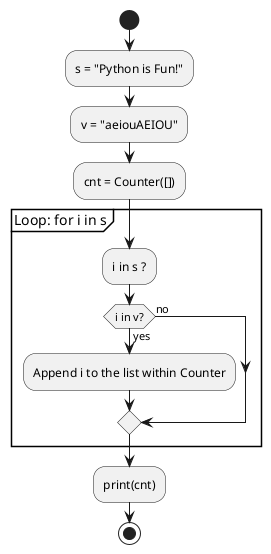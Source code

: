 @startuml
start

:s = "Python is Fun!";
:v = "aeiouAEIOU";
:cnt = Counter([]);

partition "Loop: for i in s" {
  :i in s ?;
  if (i in v?) then (yes)
    :Append i to the list within Counter;
  else (no)
  endif
}

:print(cnt);

stop
@enduml